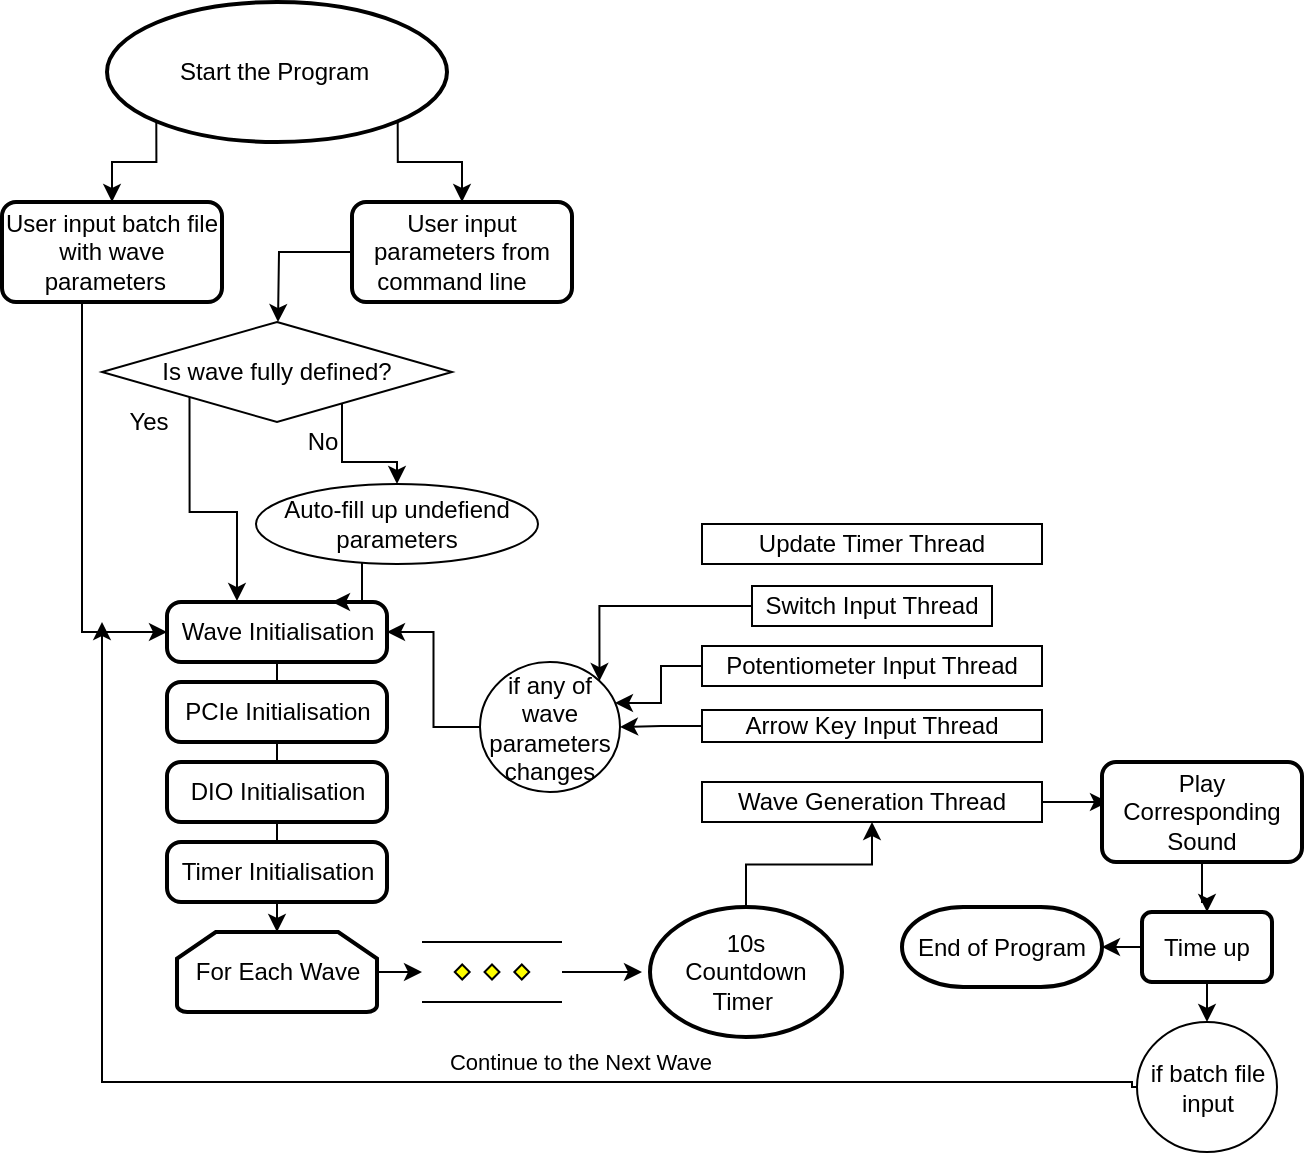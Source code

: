 <mxfile version="15.8.2" type="github">
  <diagram id="RDyM5Sn1KwQpERf3-6v_" name="Page-1">
    <mxGraphModel dx="1662" dy="762" grid="1" gridSize="10" guides="1" tooltips="1" connect="1" arrows="1" fold="1" page="1" pageScale="1" pageWidth="827" pageHeight="1169" math="0" shadow="0">
      <root>
        <mxCell id="0" />
        <mxCell id="1" parent="0" />
        <mxCell id="QhxnlMzqvn4maWAdjBox-6" value="" style="edgeStyle=orthogonalEdgeStyle;rounded=0;orthogonalLoop=1;jettySize=auto;html=1;exitX=0.855;exitY=0.855;exitDx=0;exitDy=0;exitPerimeter=0;" parent="1" source="D086AMLhP0JBdoeUekMZ-2" target="QhxnlMzqvn4maWAdjBox-3" edge="1">
          <mxGeometry relative="1" as="geometry">
            <Array as="points">
              <mxPoint x="338" y="90" />
              <mxPoint x="370" y="90" />
            </Array>
          </mxGeometry>
        </mxCell>
        <mxCell id="QhxnlMzqvn4maWAdjBox-28" style="edgeStyle=orthogonalEdgeStyle;rounded=0;orthogonalLoop=1;jettySize=auto;html=1;exitX=0.145;exitY=0.855;exitDx=0;exitDy=0;exitPerimeter=0;entryX=0.5;entryY=0;entryDx=0;entryDy=0;" parent="1" source="D086AMLhP0JBdoeUekMZ-2" target="QhxnlMzqvn4maWAdjBox-27" edge="1">
          <mxGeometry relative="1" as="geometry">
            <Array as="points">
              <mxPoint x="217" y="90" />
              <mxPoint x="195" y="90" />
            </Array>
          </mxGeometry>
        </mxCell>
        <mxCell id="D086AMLhP0JBdoeUekMZ-2" value="Start the Program&amp;nbsp;" style="strokeWidth=2;html=1;shape=mxgraph.flowchart.start_1;whiteSpace=wrap;" parent="1" vertex="1">
          <mxGeometry x="192.5" y="10" width="170" height="70" as="geometry" />
        </mxCell>
        <mxCell id="D086AMLhP0JBdoeUekMZ-12" style="edgeStyle=orthogonalEdgeStyle;rounded=0;orthogonalLoop=1;jettySize=auto;html=1;exitX=0.5;exitY=1;exitDx=0;exitDy=0;entryX=0.5;entryY=0;entryDx=0;entryDy=0;entryPerimeter=0;startArrow=none;" parent="1" source="QhxnlMzqvn4maWAdjBox-20" target="D086AMLhP0JBdoeUekMZ-4" edge="1">
          <mxGeometry relative="1" as="geometry" />
        </mxCell>
        <mxCell id="D086AMLhP0JBdoeUekMZ-3" value="Wave Initialisation" style="rounded=1;whiteSpace=wrap;html=1;absoluteArcSize=1;arcSize=14;strokeWidth=2;" parent="1" vertex="1">
          <mxGeometry x="222.5" y="310" width="110" height="30" as="geometry" />
        </mxCell>
        <mxCell id="D086AMLhP0JBdoeUekMZ-25" style="edgeStyle=orthogonalEdgeStyle;rounded=0;orthogonalLoop=1;jettySize=auto;html=1;entryX=0;entryY=0.5;entryDx=0;entryDy=0;exitX=1;exitY=0.5;exitDx=0;exitDy=0;exitPerimeter=0;" parent="1" source="D086AMLhP0JBdoeUekMZ-34" edge="1">
          <mxGeometry relative="1" as="geometry">
            <mxPoint x="440" y="405" as="sourcePoint" />
            <mxPoint x="460" y="495" as="targetPoint" />
          </mxGeometry>
        </mxCell>
        <mxCell id="QhxnlMzqvn4maWAdjBox-25" value="" style="edgeStyle=orthogonalEdgeStyle;rounded=0;orthogonalLoop=1;jettySize=auto;html=1;" parent="1" source="D086AMLhP0JBdoeUekMZ-4" target="D086AMLhP0JBdoeUekMZ-34" edge="1">
          <mxGeometry relative="1" as="geometry" />
        </mxCell>
        <mxCell id="D086AMLhP0JBdoeUekMZ-4" value="For Each Wave" style="strokeWidth=2;html=1;shape=mxgraph.flowchart.loop_limit;whiteSpace=wrap;" parent="1" vertex="1">
          <mxGeometry x="227.5" y="475" width="100" height="40" as="geometry" />
        </mxCell>
        <mxCell id="D086AMLhP0JBdoeUekMZ-30" style="edgeStyle=orthogonalEdgeStyle;rounded=0;orthogonalLoop=1;jettySize=auto;html=1;exitX=0;exitY=0.5;exitDx=0;exitDy=0;" parent="1" source="7VH7p3_VGqFjAGke6KR7-18" edge="1">
          <mxGeometry relative="1" as="geometry">
            <Array as="points">
              <mxPoint x="705" y="550" />
              <mxPoint x="190" y="550" />
            </Array>
            <mxPoint x="190" y="320" as="targetPoint" />
            <mxPoint x="370" y="602" as="sourcePoint" />
          </mxGeometry>
        </mxCell>
        <mxCell id="D086AMLhP0JBdoeUekMZ-31" value="Continue to the Next Wave" style="edgeLabel;html=1;align=center;verticalAlign=middle;resizable=0;points=[];" parent="D086AMLhP0JBdoeUekMZ-30" vertex="1" connectable="0">
          <mxGeometry x="-0.298" y="-1" relative="1" as="geometry">
            <mxPoint x="-18" y="-9" as="offset" />
          </mxGeometry>
        </mxCell>
        <mxCell id="7VH7p3_VGqFjAGke6KR7-7" value="" style="edgeStyle=orthogonalEdgeStyle;rounded=0;orthogonalLoop=1;jettySize=auto;html=1;" edge="1" parent="1" source="D086AMLhP0JBdoeUekMZ-6" target="7VH7p3_VGqFjAGke6KR7-6">
          <mxGeometry relative="1" as="geometry" />
        </mxCell>
        <mxCell id="D086AMLhP0JBdoeUekMZ-6" value="10s&lt;br&gt;Countdown Timer&amp;nbsp;" style="strokeWidth=2;html=1;shape=mxgraph.flowchart.start_1;whiteSpace=wrap;" parent="1" vertex="1">
          <mxGeometry x="464" y="462.5" width="96" height="65" as="geometry" />
        </mxCell>
        <mxCell id="QhxnlMzqvn4maWAdjBox-26" value="" style="edgeStyle=orthogonalEdgeStyle;rounded=0;orthogonalLoop=1;jettySize=auto;html=1;exitX=1;exitY=0.5;exitDx=0;exitDy=0;" parent="1" source="7VH7p3_VGqFjAGke6KR7-6" edge="1">
          <mxGeometry relative="1" as="geometry">
            <mxPoint x="738" y="478" as="sourcePoint" />
            <mxPoint x="693" y="410" as="targetPoint" />
          </mxGeometry>
        </mxCell>
        <mxCell id="7VH7p3_VGqFjAGke6KR7-17" value="" style="edgeStyle=orthogonalEdgeStyle;rounded=0;orthogonalLoop=1;jettySize=auto;html=1;" edge="1" parent="1" source="D086AMLhP0JBdoeUekMZ-8" target="7VH7p3_VGqFjAGke6KR7-16">
          <mxGeometry relative="1" as="geometry" />
        </mxCell>
        <mxCell id="D086AMLhP0JBdoeUekMZ-8" value="Play Corresponding Sound" style="rounded=1;whiteSpace=wrap;html=1;absoluteArcSize=1;arcSize=14;strokeWidth=2;" parent="1" vertex="1">
          <mxGeometry x="690" y="390" width="100" height="50" as="geometry" />
        </mxCell>
        <mxCell id="D086AMLhP0JBdoeUekMZ-10" value="End of Program" style="strokeWidth=2;html=1;shape=mxgraph.flowchart.terminator;whiteSpace=wrap;" parent="1" vertex="1">
          <mxGeometry x="590" y="462.5" width="100" height="40" as="geometry" />
        </mxCell>
        <mxCell id="D086AMLhP0JBdoeUekMZ-34" value="" style="verticalLabelPosition=bottom;verticalAlign=top;html=1;shape=mxgraph.flowchart.parallel_mode;pointerEvents=1" parent="1" vertex="1">
          <mxGeometry x="350" y="480" width="70" height="30" as="geometry" />
        </mxCell>
        <mxCell id="QhxnlMzqvn4maWAdjBox-22" value="" style="edgeStyle=orthogonalEdgeStyle;rounded=0;orthogonalLoop=1;jettySize=auto;html=1;" parent="1" source="QhxnlMzqvn4maWAdjBox-3" edge="1">
          <mxGeometry relative="1" as="geometry">
            <mxPoint x="278" y="170" as="targetPoint" />
          </mxGeometry>
        </mxCell>
        <mxCell id="QhxnlMzqvn4maWAdjBox-3" value="User input parameters from command line&amp;nbsp; &amp;nbsp;" style="rounded=1;whiteSpace=wrap;html=1;absoluteArcSize=1;arcSize=14;strokeWidth=2;" parent="1" vertex="1">
          <mxGeometry x="315" y="110" width="110" height="50" as="geometry" />
        </mxCell>
        <mxCell id="QhxnlMzqvn4maWAdjBox-9" style="edgeStyle=orthogonalEdgeStyle;rounded=0;orthogonalLoop=1;jettySize=auto;html=1;exitX=0;exitY=1;exitDx=0;exitDy=0;entryX=0.318;entryY=-0.016;entryDx=0;entryDy=0;entryPerimeter=0;" parent="1" source="QhxnlMzqvn4maWAdjBox-7" target="D086AMLhP0JBdoeUekMZ-3" edge="1">
          <mxGeometry relative="1" as="geometry" />
        </mxCell>
        <mxCell id="QhxnlMzqvn4maWAdjBox-15" style="edgeStyle=orthogonalEdgeStyle;rounded=0;orthogonalLoop=1;jettySize=auto;html=1;exitX=1;exitY=1;exitDx=0;exitDy=0;entryX=0.5;entryY=0;entryDx=0;entryDy=0;" parent="1" source="QhxnlMzqvn4maWAdjBox-7" target="QhxnlMzqvn4maWAdjBox-14" edge="1">
          <mxGeometry relative="1" as="geometry">
            <Array as="points">
              <mxPoint x="310" y="208" />
              <mxPoint x="310" y="240" />
            </Array>
          </mxGeometry>
        </mxCell>
        <mxCell id="QhxnlMzqvn4maWAdjBox-7" value="Is wave fully defined?" style="rhombus;whiteSpace=wrap;html=1;" parent="1" vertex="1">
          <mxGeometry x="190" y="170" width="175" height="50" as="geometry" />
        </mxCell>
        <mxCell id="QhxnlMzqvn4maWAdjBox-10" value="Yes" style="text;html=1;align=center;verticalAlign=middle;resizable=0;points=[];autosize=1;strokeColor=none;fillColor=none;" parent="1" vertex="1">
          <mxGeometry x="192.5" y="210" width="40" height="20" as="geometry" />
        </mxCell>
        <mxCell id="QhxnlMzqvn4maWAdjBox-13" value="No" style="text;html=1;align=center;verticalAlign=middle;resizable=0;points=[];autosize=1;strokeColor=none;fillColor=none;" parent="1" vertex="1">
          <mxGeometry x="285" y="220" width="30" height="20" as="geometry" />
        </mxCell>
        <mxCell id="QhxnlMzqvn4maWAdjBox-16" style="edgeStyle=orthogonalEdgeStyle;rounded=0;orthogonalLoop=1;jettySize=auto;html=1;entryX=0.75;entryY=0;entryDx=0;entryDy=0;" parent="1" source="QhxnlMzqvn4maWAdjBox-14" target="D086AMLhP0JBdoeUekMZ-3" edge="1">
          <mxGeometry relative="1" as="geometry">
            <Array as="points">
              <mxPoint x="320" y="300" />
              <mxPoint x="320" y="300" />
            </Array>
          </mxGeometry>
        </mxCell>
        <mxCell id="QhxnlMzqvn4maWAdjBox-14" value="Auto-fill up undefiend parameters" style="ellipse;whiteSpace=wrap;html=1;" parent="1" vertex="1">
          <mxGeometry x="267" y="251" width="141" height="40" as="geometry" />
        </mxCell>
        <mxCell id="QhxnlMzqvn4maWAdjBox-18" value="PCIe Initialisation" style="rounded=1;whiteSpace=wrap;html=1;absoluteArcSize=1;arcSize=14;strokeWidth=2;" parent="1" vertex="1">
          <mxGeometry x="222.5" y="350" width="110" height="30" as="geometry" />
        </mxCell>
        <mxCell id="QhxnlMzqvn4maWAdjBox-19" value="" style="edgeStyle=orthogonalEdgeStyle;rounded=0;orthogonalLoop=1;jettySize=auto;html=1;exitX=0.5;exitY=1;exitDx=0;exitDy=0;entryX=0.5;entryY=0;entryDx=0;entryDy=0;entryPerimeter=0;endArrow=none;" parent="1" source="D086AMLhP0JBdoeUekMZ-3" target="QhxnlMzqvn4maWAdjBox-18" edge="1">
          <mxGeometry relative="1" as="geometry">
            <mxPoint x="275" y="370.0" as="sourcePoint" />
            <mxPoint x="285" y="420.0" as="targetPoint" />
          </mxGeometry>
        </mxCell>
        <mxCell id="QhxnlMzqvn4maWAdjBox-20" value="DIO Initialisation" style="rounded=1;whiteSpace=wrap;html=1;absoluteArcSize=1;arcSize=14;strokeWidth=2;" parent="1" vertex="1">
          <mxGeometry x="222.5" y="390" width="110" height="30" as="geometry" />
        </mxCell>
        <mxCell id="QhxnlMzqvn4maWAdjBox-21" value="" style="edgeStyle=orthogonalEdgeStyle;rounded=0;orthogonalLoop=1;jettySize=auto;html=1;exitX=0.5;exitY=1;exitDx=0;exitDy=0;entryX=0.5;entryY=0;entryDx=0;entryDy=0;entryPerimeter=0;startArrow=none;endArrow=none;" parent="1" source="QhxnlMzqvn4maWAdjBox-18" target="QhxnlMzqvn4maWAdjBox-20" edge="1">
          <mxGeometry relative="1" as="geometry">
            <mxPoint x="275" y="410.0" as="sourcePoint" />
            <mxPoint x="300" y="475.0" as="targetPoint" />
          </mxGeometry>
        </mxCell>
        <mxCell id="QhxnlMzqvn4maWAdjBox-24" value="Timer Initialisation" style="rounded=1;whiteSpace=wrap;html=1;absoluteArcSize=1;arcSize=14;strokeWidth=2;" parent="1" vertex="1">
          <mxGeometry x="222.5" y="430" width="110" height="30" as="geometry" />
        </mxCell>
        <mxCell id="QhxnlMzqvn4maWAdjBox-29" style="edgeStyle=orthogonalEdgeStyle;rounded=0;orthogonalLoop=1;jettySize=auto;html=1;exitX=0.25;exitY=1;exitDx=0;exitDy=0;entryX=0;entryY=0.5;entryDx=0;entryDy=0;" parent="1" source="QhxnlMzqvn4maWAdjBox-27" target="D086AMLhP0JBdoeUekMZ-3" edge="1">
          <mxGeometry relative="1" as="geometry">
            <Array as="points">
              <mxPoint x="180" y="160" />
              <mxPoint x="180" y="325" />
            </Array>
          </mxGeometry>
        </mxCell>
        <mxCell id="QhxnlMzqvn4maWAdjBox-27" value="User input batch file with wave parameters&amp;nbsp;&amp;nbsp;" style="rounded=1;whiteSpace=wrap;html=1;absoluteArcSize=1;arcSize=14;strokeWidth=2;" parent="1" vertex="1">
          <mxGeometry x="140" y="110" width="110" height="50" as="geometry" />
        </mxCell>
        <mxCell id="7VH7p3_VGqFjAGke6KR7-9" style="edgeStyle=orthogonalEdgeStyle;rounded=0;orthogonalLoop=1;jettySize=auto;html=1;entryX=1;entryY=0;entryDx=0;entryDy=0;" edge="1" parent="1" source="7VH7p3_VGqFjAGke6KR7-2" target="7VH7p3_VGqFjAGke6KR7-8">
          <mxGeometry relative="1" as="geometry" />
        </mxCell>
        <mxCell id="7VH7p3_VGqFjAGke6KR7-2" value="Switch Input Thread" style="rounded=0;whiteSpace=wrap;html=1;" vertex="1" parent="1">
          <mxGeometry x="515" y="302" width="120" height="20" as="geometry" />
        </mxCell>
        <mxCell id="7VH7p3_VGqFjAGke6KR7-10" style="edgeStyle=orthogonalEdgeStyle;rounded=0;orthogonalLoop=1;jettySize=auto;html=1;entryX=0.964;entryY=0.315;entryDx=0;entryDy=0;entryPerimeter=0;" edge="1" parent="1" source="7VH7p3_VGqFjAGke6KR7-3" target="7VH7p3_VGqFjAGke6KR7-8">
          <mxGeometry relative="1" as="geometry" />
        </mxCell>
        <mxCell id="7VH7p3_VGqFjAGke6KR7-3" value="Potentiometer Input Thread" style="rounded=0;whiteSpace=wrap;html=1;" vertex="1" parent="1">
          <mxGeometry x="490" y="332" width="170" height="20" as="geometry" />
        </mxCell>
        <mxCell id="7VH7p3_VGqFjAGke6KR7-11" style="edgeStyle=orthogonalEdgeStyle;rounded=0;orthogonalLoop=1;jettySize=auto;html=1;entryX=1;entryY=0.5;entryDx=0;entryDy=0;" edge="1" parent="1" source="7VH7p3_VGqFjAGke6KR7-4" target="7VH7p3_VGqFjAGke6KR7-8">
          <mxGeometry relative="1" as="geometry" />
        </mxCell>
        <mxCell id="7VH7p3_VGqFjAGke6KR7-4" value="Arrow Key Input Thread" style="rounded=0;whiteSpace=wrap;html=1;" vertex="1" parent="1">
          <mxGeometry x="490" y="364" width="170" height="16" as="geometry" />
        </mxCell>
        <mxCell id="7VH7p3_VGqFjAGke6KR7-5" value="Update Timer Thread" style="rounded=0;whiteSpace=wrap;html=1;" vertex="1" parent="1">
          <mxGeometry x="490" y="271" width="170" height="20" as="geometry" />
        </mxCell>
        <mxCell id="7VH7p3_VGqFjAGke6KR7-6" value="Wave Generation Thread" style="rounded=0;whiteSpace=wrap;html=1;" vertex="1" parent="1">
          <mxGeometry x="490" y="400" width="170" height="20" as="geometry" />
        </mxCell>
        <mxCell id="7VH7p3_VGqFjAGke6KR7-12" style="edgeStyle=orthogonalEdgeStyle;rounded=0;orthogonalLoop=1;jettySize=auto;html=1;entryX=1;entryY=0.5;entryDx=0;entryDy=0;" edge="1" parent="1" source="7VH7p3_VGqFjAGke6KR7-8" target="D086AMLhP0JBdoeUekMZ-3">
          <mxGeometry relative="1" as="geometry" />
        </mxCell>
        <mxCell id="7VH7p3_VGqFjAGke6KR7-8" value="if any of wave parameters changes" style="ellipse;whiteSpace=wrap;html=1;" vertex="1" parent="1">
          <mxGeometry x="379" y="340" width="70" height="65" as="geometry" />
        </mxCell>
        <mxCell id="7VH7p3_VGqFjAGke6KR7-20" value="" style="edgeStyle=orthogonalEdgeStyle;rounded=0;orthogonalLoop=1;jettySize=auto;html=1;" edge="1" parent="1" source="7VH7p3_VGqFjAGke6KR7-16" target="D086AMLhP0JBdoeUekMZ-10">
          <mxGeometry relative="1" as="geometry" />
        </mxCell>
        <mxCell id="7VH7p3_VGqFjAGke6KR7-16" value="Time up" style="whiteSpace=wrap;html=1;rounded=1;strokeWidth=2;arcSize=14;" vertex="1" parent="1">
          <mxGeometry x="710" y="465" width="65" height="35" as="geometry" />
        </mxCell>
        <mxCell id="7VH7p3_VGqFjAGke6KR7-18" value="if batch file input" style="ellipse;whiteSpace=wrap;html=1;" vertex="1" parent="1">
          <mxGeometry x="707.5" y="520" width="70" height="65" as="geometry" />
        </mxCell>
        <mxCell id="7VH7p3_VGqFjAGke6KR7-19" value="" style="endArrow=classic;html=1;rounded=0;exitX=0.5;exitY=1;exitDx=0;exitDy=0;entryX=0.5;entryY=0;entryDx=0;entryDy=0;" edge="1" parent="1" source="7VH7p3_VGqFjAGke6KR7-16" target="7VH7p3_VGqFjAGke6KR7-18">
          <mxGeometry width="50" height="50" relative="1" as="geometry">
            <mxPoint x="370" y="420" as="sourcePoint" />
            <mxPoint x="420" y="370" as="targetPoint" />
          </mxGeometry>
        </mxCell>
      </root>
    </mxGraphModel>
  </diagram>
</mxfile>
